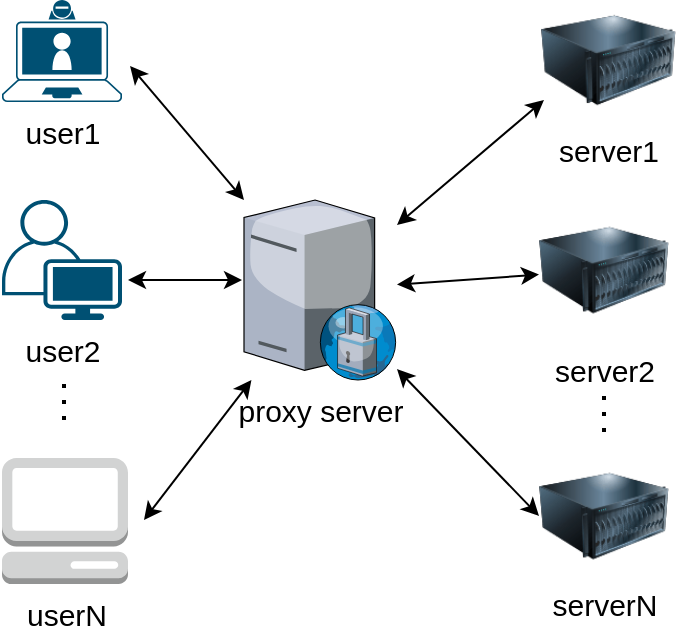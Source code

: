 <mxfile version="14.7.0" type="github">
  <diagram id="W5WCuhoOwF-zo8wow_NF" name="Page-1">
    <mxGraphModel dx="820" dy="450" grid="1" gridSize="10" guides="1" tooltips="1" connect="1" arrows="1" fold="1" page="1" pageScale="1" pageWidth="827" pageHeight="1169" math="0" shadow="0">
      <root>
        <mxCell id="0" />
        <mxCell id="1" parent="0" />
        <mxCell id="LwRIfwEhjU_-6vlbZYRO-4" value="" style="endArrow=none;dashed=1;html=1;dashPattern=1 3;strokeWidth=2;" edge="1" parent="1">
          <mxGeometry width="50" height="50" relative="1" as="geometry">
            <mxPoint x="160" y="470" as="sourcePoint" />
            <mxPoint x="160" y="450" as="targetPoint" />
          </mxGeometry>
        </mxCell>
        <mxCell id="LwRIfwEhjU_-6vlbZYRO-9" value="proxy server" style="verticalLabelPosition=bottom;aspect=fixed;html=1;verticalAlign=top;strokeColor=none;align=center;outlineConnect=0;shape=mxgraph.citrix.proxy_server;fontSize=15;" vertex="1" parent="1">
          <mxGeometry x="250" y="360" width="76.5" height="90" as="geometry" />
        </mxCell>
        <mxCell id="LwRIfwEhjU_-6vlbZYRO-11" value="server1" style="image;html=1;image=img/lib/clip_art/computers/Server_128x128.png;fontSize=15;" vertex="1" parent="1">
          <mxGeometry x="398.5" y="260" width="67.5" height="60" as="geometry" />
        </mxCell>
        <mxCell id="LwRIfwEhjU_-6vlbZYRO-12" value="server2" style="image;html=1;image=img/lib/clip_art/computers/Server_128x128.png;fontSize=15;" vertex="1" parent="1">
          <mxGeometry x="397.5" y="360" width="65" height="70" as="geometry" />
        </mxCell>
        <mxCell id="LwRIfwEhjU_-6vlbZYRO-13" value="serverN" style="image;html=1;image=img/lib/clip_art/computers/Server_128x128.png;fontSize=15;" vertex="1" parent="1">
          <mxGeometry x="397.5" y="489" width="65" height="58" as="geometry" />
        </mxCell>
        <mxCell id="LwRIfwEhjU_-6vlbZYRO-14" value="" style="endArrow=none;dashed=1;html=1;dashPattern=1 3;strokeWidth=2;" edge="1" parent="1">
          <mxGeometry width="50" height="50" relative="1" as="geometry">
            <mxPoint x="430" y="476" as="sourcePoint" />
            <mxPoint x="430" y="456" as="targetPoint" />
          </mxGeometry>
        </mxCell>
        <mxCell id="LwRIfwEhjU_-6vlbZYRO-15" value="user1" style="points=[[0.13,0.225,0],[0.5,0,0],[0.87,0.225,0],[0.885,0.5,0],[0.985,0.99,0],[0.5,1,0],[0.015,0.99,0],[0.115,0.5,0]];verticalLabelPosition=bottom;html=1;verticalAlign=top;aspect=fixed;align=center;pointerEvents=1;shape=mxgraph.cisco19.laptop_video_client;fillColor=#005073;strokeColor=none;fontSize=15;" vertex="1" parent="1">
          <mxGeometry x="129" y="260" width="60" height="51" as="geometry" />
        </mxCell>
        <mxCell id="LwRIfwEhjU_-6vlbZYRO-17" value="userN" style="outlineConnect=0;dashed=0;verticalLabelPosition=bottom;verticalAlign=top;align=center;html=1;shape=mxgraph.aws3.management_console;fillColor=#D2D3D3;gradientColor=none;fontSize=15;" vertex="1" parent="1">
          <mxGeometry x="129" y="489" width="63" height="63" as="geometry" />
        </mxCell>
        <mxCell id="LwRIfwEhjU_-6vlbZYRO-18" value="user2" style="points=[[0.35,0,0],[0.98,0.51,0],[1,0.71,0],[0.67,1,0],[0,0.795,0],[0,0.65,0]];verticalLabelPosition=bottom;html=1;verticalAlign=top;aspect=fixed;align=center;pointerEvents=1;shape=mxgraph.cisco19.user;fillColor=#005073;strokeColor=none;fontSize=15;" vertex="1" parent="1">
          <mxGeometry x="129" y="360" width="60" height="60" as="geometry" />
        </mxCell>
        <mxCell id="LwRIfwEhjU_-6vlbZYRO-19" value="" style="endArrow=classic;startArrow=classic;html=1;fontSize=15;exitX=1.067;exitY=0.647;exitDx=0;exitDy=0;exitPerimeter=0;" edge="1" parent="1" source="LwRIfwEhjU_-6vlbZYRO-15" target="LwRIfwEhjU_-6vlbZYRO-9">
          <mxGeometry width="50" height="50" relative="1" as="geometry">
            <mxPoint x="220" y="311" as="sourcePoint" />
            <mxPoint x="270" y="261" as="targetPoint" />
          </mxGeometry>
        </mxCell>
        <mxCell id="LwRIfwEhjU_-6vlbZYRO-20" value="" style="endArrow=classic;startArrow=classic;html=1;fontSize=15;exitX=1.067;exitY=0.647;exitDx=0;exitDy=0;exitPerimeter=0;" edge="1" parent="1">
          <mxGeometry width="50" height="50" relative="1" as="geometry">
            <mxPoint x="192.0" y="399.997" as="sourcePoint" />
            <mxPoint x="249" y="400" as="targetPoint" />
          </mxGeometry>
        </mxCell>
        <mxCell id="LwRIfwEhjU_-6vlbZYRO-21" value="" style="endArrow=classic;startArrow=classic;html=1;fontSize=15;" edge="1" parent="1" target="LwRIfwEhjU_-6vlbZYRO-9">
          <mxGeometry width="50" height="50" relative="1" as="geometry">
            <mxPoint x="200" y="520" as="sourcePoint" />
            <mxPoint x="287" y="510" as="targetPoint" />
          </mxGeometry>
        </mxCell>
        <mxCell id="LwRIfwEhjU_-6vlbZYRO-22" value="" style="endArrow=classic;startArrow=classic;html=1;fontSize=15;" edge="1" parent="1" source="LwRIfwEhjU_-6vlbZYRO-9">
          <mxGeometry width="50" height="50" relative="1" as="geometry">
            <mxPoint x="290" y="539.997" as="sourcePoint" />
            <mxPoint x="400" y="310" as="targetPoint" />
          </mxGeometry>
        </mxCell>
        <mxCell id="LwRIfwEhjU_-6vlbZYRO-23" value="" style="endArrow=classic;startArrow=classic;html=1;fontSize=15;" edge="1" parent="1" source="LwRIfwEhjU_-6vlbZYRO-12" target="LwRIfwEhjU_-6vlbZYRO-9">
          <mxGeometry width="50" height="50" relative="1" as="geometry">
            <mxPoint x="222" y="429.997" as="sourcePoint" />
            <mxPoint x="279" y="430" as="targetPoint" />
          </mxGeometry>
        </mxCell>
        <mxCell id="LwRIfwEhjU_-6vlbZYRO-24" value="" style="endArrow=classic;startArrow=classic;html=1;fontSize=15;exitX=0;exitY=0.5;exitDx=0;exitDy=0;" edge="1" parent="1" source="LwRIfwEhjU_-6vlbZYRO-13" target="LwRIfwEhjU_-6vlbZYRO-9">
          <mxGeometry width="50" height="50" relative="1" as="geometry">
            <mxPoint x="371" y="546.993" as="sourcePoint" />
            <mxPoint x="300" y="552.002" as="targetPoint" />
          </mxGeometry>
        </mxCell>
      </root>
    </mxGraphModel>
  </diagram>
</mxfile>
